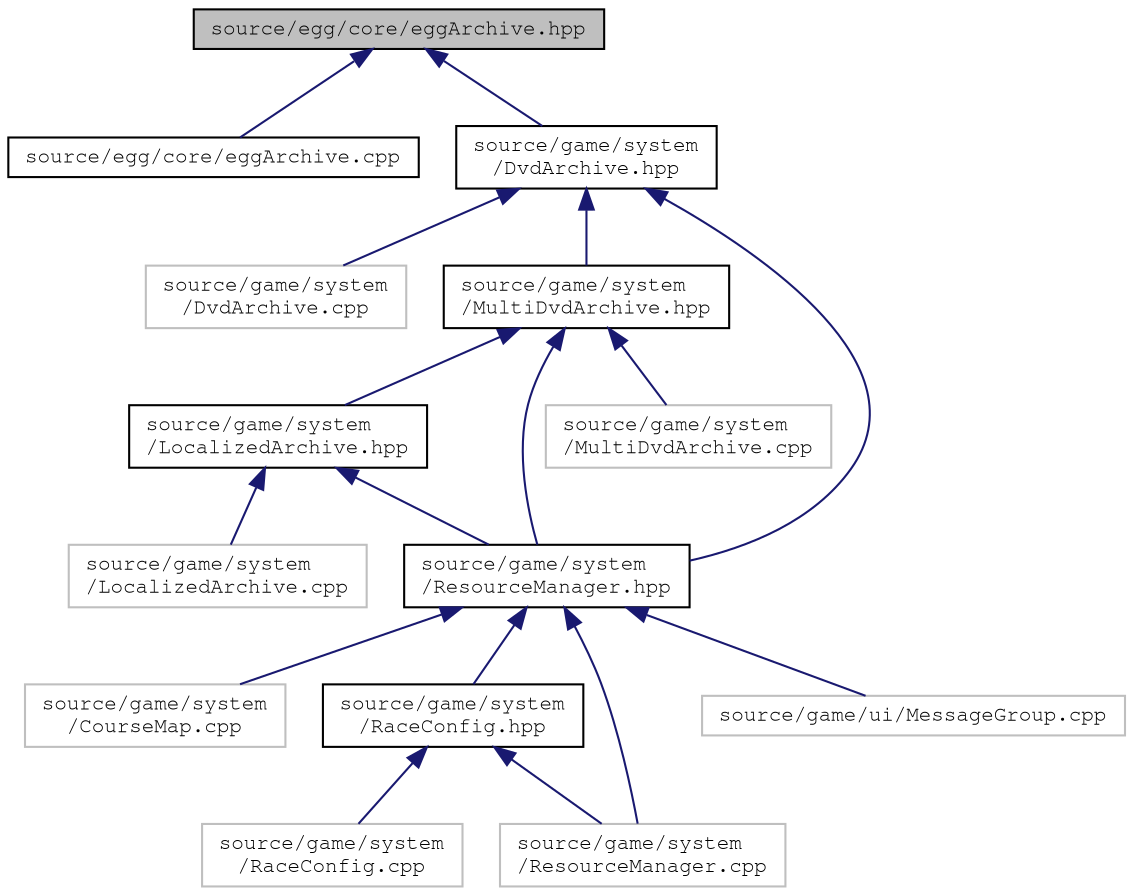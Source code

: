 digraph "source/egg/core/eggArchive.hpp"
{
 // LATEX_PDF_SIZE
  edge [fontname="FreeMono",fontsize="10",labelfontname="FreeMono",labelfontsize="10"];
  node [fontname="FreeMono",fontsize="10",shape=record];
  Node1 [label="source/egg/core/eggArchive.hpp",height=0.2,width=0.4,color="black", fillcolor="grey75", style="filled", fontcolor="black",tooltip="A read-only view of a \"dolphin archive\" .arc file."];
  Node1 -> Node2 [dir="back",color="midnightblue",fontsize="10",style="solid",fontname="FreeMono"];
  Node2 [label="source/egg/core/eggArchive.cpp",height=0.2,width=0.4,color="black", fillcolor="white", style="filled",URL="$egg_archive_8cpp.html",tooltip="TODO."];
  Node1 -> Node3 [dir="back",color="midnightblue",fontsize="10",style="solid",fontname="FreeMono"];
  Node3 [label="source/game/system\l/DvdArchive.hpp",height=0.2,width=0.4,color="black", fillcolor="white", style="filled",URL="$_dvd_archive_8hpp_source.html",tooltip=" "];
  Node3 -> Node4 [dir="back",color="midnightblue",fontsize="10",style="solid",fontname="FreeMono"];
  Node4 [label="source/game/system\l/DvdArchive.cpp",height=0.2,width=0.4,color="grey75", fillcolor="white", style="filled",tooltip=" "];
  Node3 -> Node5 [dir="back",color="midnightblue",fontsize="10",style="solid",fontname="FreeMono"];
  Node5 [label="source/game/system\l/MultiDvdArchive.hpp",height=0.2,width=0.4,color="black", fillcolor="white", style="filled",URL="$_multi_dvd_archive_8hpp_source.html",tooltip=" "];
  Node5 -> Node6 [dir="back",color="midnightblue",fontsize="10",style="solid",fontname="FreeMono"];
  Node6 [label="source/game/system\l/LocalizedArchive.hpp",height=0.2,width=0.4,color="black", fillcolor="white", style="filled",URL="$_localized_archive_8hpp_source.html",tooltip=" "];
  Node6 -> Node7 [dir="back",color="midnightblue",fontsize="10",style="solid",fontname="FreeMono"];
  Node7 [label="source/game/system\l/LocalizedArchive.cpp",height=0.2,width=0.4,color="grey75", fillcolor="white", style="filled",tooltip=" "];
  Node6 -> Node8 [dir="back",color="midnightblue",fontsize="10",style="solid",fontname="FreeMono"];
  Node8 [label="source/game/system\l/ResourceManager.hpp",height=0.2,width=0.4,color="black", fillcolor="white", style="filled",URL="$_resource_manager_8hpp_source.html",tooltip=" "];
  Node8 -> Node9 [dir="back",color="midnightblue",fontsize="10",style="solid",fontname="FreeMono"];
  Node9 [label="source/game/system\l/CourseMap.cpp",height=0.2,width=0.4,color="grey75", fillcolor="white", style="filled",tooltip=" "];
  Node8 -> Node10 [dir="back",color="midnightblue",fontsize="10",style="solid",fontname="FreeMono"];
  Node10 [label="source/game/system\l/RaceConfig.hpp",height=0.2,width=0.4,color="black", fillcolor="white", style="filled",URL="$_race_config_8hpp_source.html",tooltip=" "];
  Node10 -> Node11 [dir="back",color="midnightblue",fontsize="10",style="solid",fontname="FreeMono"];
  Node11 [label="source/game/system\l/RaceConfig.cpp",height=0.2,width=0.4,color="grey75", fillcolor="white", style="filled",tooltip=" "];
  Node10 -> Node12 [dir="back",color="midnightblue",fontsize="10",style="solid",fontname="FreeMono"];
  Node12 [label="source/game/system\l/ResourceManager.cpp",height=0.2,width=0.4,color="grey75", fillcolor="white", style="filled",tooltip=" "];
  Node8 -> Node12 [dir="back",color="midnightblue",fontsize="10",style="solid",fontname="FreeMono"];
  Node8 -> Node13 [dir="back",color="midnightblue",fontsize="10",style="solid",fontname="FreeMono"];
  Node13 [label="source/game/ui/MessageGroup.cpp",height=0.2,width=0.4,color="grey75", fillcolor="white", style="filled",tooltip=" "];
  Node5 -> Node14 [dir="back",color="midnightblue",fontsize="10",style="solid",fontname="FreeMono"];
  Node14 [label="source/game/system\l/MultiDvdArchive.cpp",height=0.2,width=0.4,color="grey75", fillcolor="white", style="filled",tooltip=" "];
  Node5 -> Node8 [dir="back",color="midnightblue",fontsize="10",style="solid",fontname="FreeMono"];
  Node3 -> Node8 [dir="back",color="midnightblue",fontsize="10",style="solid",fontname="FreeMono"];
}

